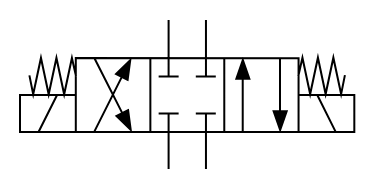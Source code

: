 <mxfile 
  version="25.0.2"
  >
  <diagram
    name="-"
    >
    <mxGraphModel
      grid="1" 
      gridSize="10" 
      guides="1" 
      tooltips="1" 
      connect="1" 
      arrows="1" 
      fold="1" 
      page="1" 
      pageScale="1" 
      pageWidth="1" 
      pageHeight="1" 
      math="0" 
      shadow="0"
      >
      <root>
        <mxCell
          id="page"
          />
        <mxCell
          id="root" 
          parent="page"
          />
        <mxCell
          style="verticalAlign=top;aspect=fixed;align=center;spacingLeft=5;spacingRight=5;spacingBottom=5;strokeColor=none;" 
          id="shape_" 
          parent="root" 
          value=" " 
          vertex="1"
          >
          <mxGeometry
            as="geometry" 
            width="187.16" 
            height="94.48" 
            x="0" 
            y="0"
            />
          </mxCell>
        <mxCell
          style="verticalLabelPosition=bottom;aspect=fixed;html=1;verticalAlign=top;fillColor=strokeColor;align=center;outlineConnect=0;shape=mxgraph.fluid_power.x10370;points=[[0.445,0,0],[0.445,1,0],[0.555,0,0],[0.555,1,0],[0,0.5,0],[0,0.625,0],[0,0.75,0],[1,0.5,0],[1,0.625,0],[1,0.75,0],[0.222,0.25,0],[0.222,0.75,0],[0.335,0.25,0],[0.335,0.75,0],[0.665,0.25,0],[0.665,0.75,0],[0.777,0.25,0],[0.777,0.75,0]];" 
          id="x1037043_directional_" 
          parent="shape_" 
          value=" " 
          vertex="1"
          >
          <mxGeometry
            width="167.16" 
            height="74.48" 
            as="geometry" 
            x="10" 
            y="10"
            />
          </mxCell>
        </root>
      </mxGraphModel>
    </diagram>
  </mxfile>